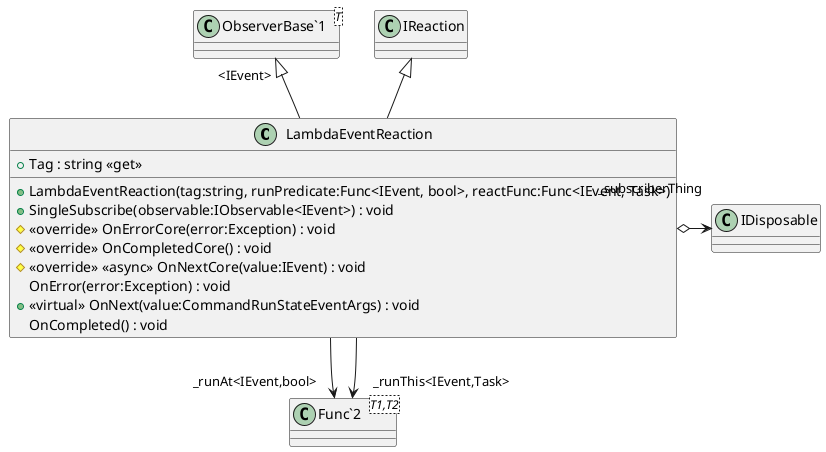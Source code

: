 @startuml
class LambdaEventReaction {
    + LambdaEventReaction(tag:string, runPredicate:Func<IEvent, bool>, reactFunc:Func<IEvent, Task>)
    + SingleSubscribe(observable:IObservable<IEvent>) : void
    + Tag : string <<get>>
    # <<override>> OnErrorCore(error:Exception) : void
    # <<override>> OnCompletedCore() : void
    # <<override>> <<async>> OnNextCore(value:IEvent) : void
    OnError(error:Exception) : void
    + <<virtual>> OnNext(value:CommandRunStateEventArgs) : void
    OnCompleted() : void
}
class "ObserverBase`1"<T> {
}
class "Func`2"<T1,T2> {
}
"ObserverBase`1" "<IEvent>" <|-- LambdaEventReaction
IReaction <|-- LambdaEventReaction
LambdaEventReaction --> "_runAt<IEvent,bool>" "Func`2"
LambdaEventReaction --> "_runThis<IEvent,Task>" "Func`2"
LambdaEventReaction o-> "_subscriberThing" IDisposable
@enduml
